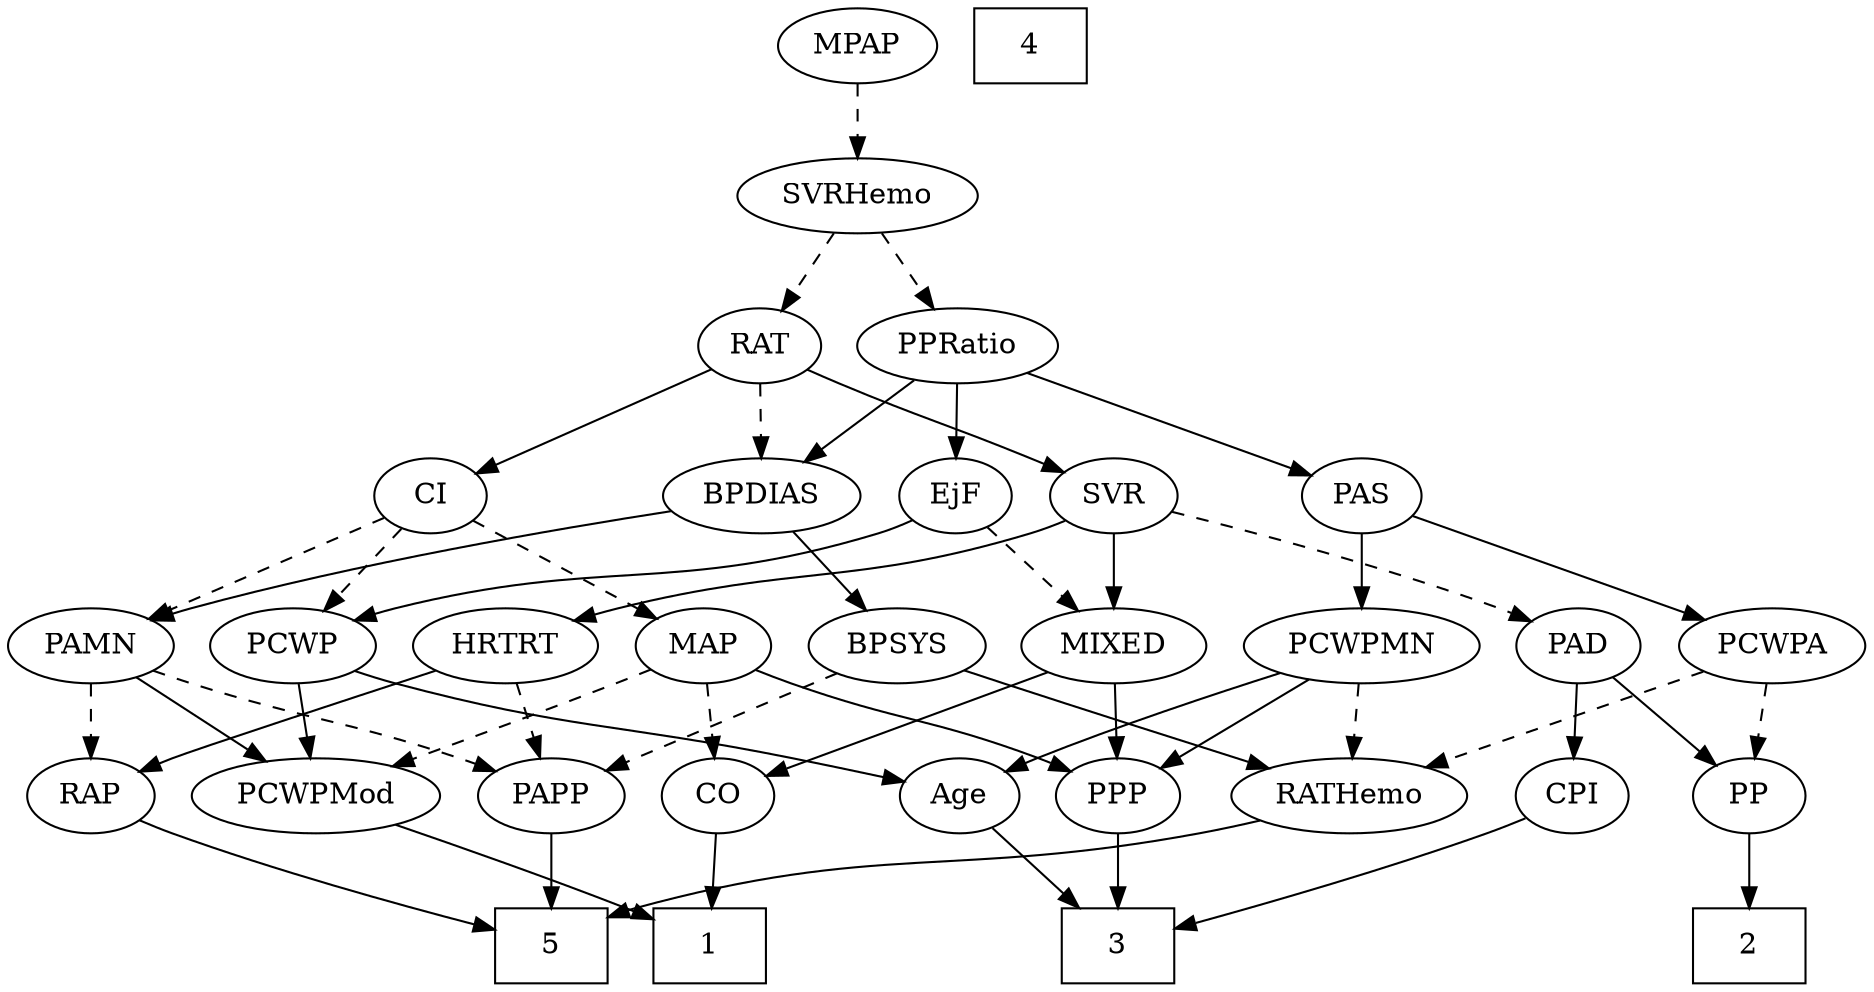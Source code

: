 strict digraph {
	graph [bb="0,0,823.14,468"];
	node [label="\N"];
	1	[height=0.5,
		pos="164.55,18",
		shape=box,
		width=0.75];
	2	[height=0.5,
		pos="710.55,18",
		shape=box,
		width=0.75];
	3	[height=0.5,
		pos="519.55,18",
		shape=box,
		width=0.75];
	4	[height=0.5,
		pos="333.55,450",
		shape=box,
		width=0.75];
	5	[height=0.5,
		pos="370.55,18",
		shape=box,
		width=0.75];
	RAP	[height=0.5,
		pos="292.55,90",
		width=0.77632];
	RAP -> 5	[pos="e,351.48,36.113 308.33,74.834 318.56,65.659 332.13,53.479 343.99,42.837",
		style=solid];
	PAS	[height=0.5,
		pos="596.55,234",
		width=0.75];
	PCWPA	[height=0.5,
		pos="706.55,162",
		width=1.1555];
	PAS -> PCWPA	[pos="e,684.2,177.22 615.71,220.81 632.26,210.28 656.47,194.87 675.74,182.61",
		style=solid];
	PCWPMN	[height=0.5,
		pos="596.55,162",
		width=1.3902];
	PAS -> PCWPMN	[pos="e,596.55,180.1 596.55,215.7 596.55,207.98 596.55,198.71 596.55,190.11",
		style=solid];
	PAD	[height=0.5,
		pos="794.55,162",
		width=0.79437];
	CPI	[height=0.5,
		pos="790.55,90",
		width=0.75];
	PAD -> CPI	[pos="e,791.52,108.1 793.56,143.7 793.12,135.98 792.59,126.71 792.1,118.11",
		style=solid];
	PP	[height=0.5,
		pos="710.55,90",
		width=0.75];
	PAD -> PP	[pos="e,726.82,104.56 777.95,147.17 765.56,136.85 748.45,122.58 734.56,111.01",
		style=solid];
	PAMN	[height=0.5,
		pos="115.55,162",
		width=1.011];
	PAMN -> RAP	[pos="e,269.32,100.19 143.2,150.06 174.8,137.57 226.44,117.15 259.96,103.89",
		style=dashed];
	PCWPMod	[height=0.5,
		pos="115.55,90",
		width=1.4443];
	PAMN -> PCWPMod	[pos="e,115.55,108.1 115.55,143.7 115.55,135.98 115.55,126.71 115.55,118.11",
		style=solid];
	PAPP	[height=0.5,
		pos="370.55,90",
		width=0.88464];
	PAMN -> PAPP	[pos="e,346.1,101.99 142.93,149.9 148.69,147.78 154.78,145.69 160.55,144 234.23,122.37 256.21,130.8 329.55,108 331.84,107.29 334.19,106.49 \
336.54,105.65",
		style=dashed];
	PCWP	[height=0.5,
		pos="204.55,162",
		width=0.97491];
	PCWP -> PCWPMod	[pos="e,135.51,106.7 186.11,146.5 173.88,136.88 157.6,124.07 143.76,113.19",
		style=solid];
	Age	[height=0.5,
		pos="519.55,90",
		width=0.75];
	PCWP -> Age	[pos="e,499.01,101.94 230.76,149.81 236.54,147.64 242.69,145.56 248.55,144 350.65,116.8 382.5,138.88 483.55,108 485.48,107.41 487.44,106.73 \
489.4,105.99",
		style=solid];
	PCWPMod -> 1	[pos="e,152.33,36.447 127.16,72.411 132.91,64.2 139.98,54.099 146.42,44.9",
		style=solid];
	RATHemo	[height=0.5,
		pos="613.55,90",
		width=1.3721];
	PCWPA -> RATHemo	[pos="e,634.01,106.4 686.37,145.81 673.42,136.06 656.4,123.26 642.08,112.48",
		style=dashed];
	PCWPA -> PP	[pos="e,709.57,108.1 707.54,143.7 707.98,135.98 708.51,126.71 709,118.11",
		style=dashed];
	PCWPMN -> RATHemo	[pos="e,609.35,108.28 600.66,144.05 602.56,136.26 604.85,126.82 606.97,118.08",
		style=dashed];
	PPP	[height=0.5,
		pos="447.55,90",
		width=0.75];
	PCWPMN -> PPP	[pos="e,468.86,101.08 567.27,147.29 544.45,136.61 511.98,121.38 483.55,108 481.76,107.16 479.93,106.3 478.09,105.43",
		style=solid];
	PCWPMN -> Age	[pos="e,534.87,104.93 579.07,145.12 568.26,135.28 554.25,122.55 542.54,111.9",
		style=solid];
	CO	[height=0.5,
		pos="212.55,90",
		width=0.75];
	CO -> 1	[pos="e,176.4,36.292 201.66,73.116 195.9,64.716 188.68,54.196 182.15,44.671",
		style=solid];
	CI	[height=0.5,
		pos="119.55,234",
		width=0.75];
	CI -> PAMN	[pos="e,116.52,180.1 118.56,215.7 118.12,207.98 117.59,198.71 117.1,190.11",
		style=dashed];
	CI -> PCWP	[pos="e,186.74,177.66 135.94,219.5 148.12,209.47 164.96,195.6 178.92,184.11",
		style=dashed];
	MAP	[height=0.5,
		pos="30.547,162",
		width=0.84854];
	CI -> MAP	[pos="e,48.126,176.83 102.81,219.83 89.636,209.47 71.064,194.87 56.046,183.06",
		style=dashed];
	SVRHemo	[height=0.5,
		pos="253.55,378",
		width=1.3902];
	RAT	[height=0.5,
		pos="211.55,306",
		width=0.75827];
	SVRHemo -> RAT	[pos="e,221.33,323.31 243.38,360.05 238.35,351.68 232.19,341.4 226.63,332.13",
		style=dashed];
	PPRatio	[height=0.5,
		pos="296.55,306",
		width=1.1013];
	SVRHemo -> PPRatio	[pos="e,286.23,323.79 263.96,360.05 269.03,351.8 275.23,341.7 280.86,332.54",
		style=dashed];
	MIXED	[height=0.5,
		pos="297.55,162",
		width=1.1193];
	MIXED -> CO	[pos="e,228.94,104.5 279.1,145.81 266.73,135.62 250.3,122.09 236.86,111.02",
		style=solid];
	MIXED -> PPP	[pos="e,426.24,101.09 324.75,148.41 347.86,137.7 381.9,121.89 411.55,108 413.33,107.16 415.16,106.3 417.01,105.43",
		style=solid];
	BPSYS	[height=0.5,
		pos="490.55,162",
		width=1.0471];
	BPSYS -> RATHemo	[pos="e,588.09,105.49 513.97,147.67 532.43,137.16 558.43,122.37 579.24,110.53",
		style=solid];
	BPSYS -> PAPP	[pos="e,392.1,103.58 467.69,147.67 448.74,136.61 421.63,120.8 400.86,108.68",
		style=dashed];
	BPDIAS	[height=0.5,
		pos="210.55,234",
		width=1.1735];
	BPDIAS -> PAMN	[pos="e,135.02,177.35 190.4,218.15 176.74,208.09 158.5,194.65 143.45,183.56",
		style=solid];
	BPDIAS -> BPSYS	[pos="e,462.56,174.15 241.92,221.85 248.36,219.75 255.14,217.69 261.55,216 341.7,194.85 364.75,202.44 444.55,180 447.31,179.22 450.15,\
178.35 452.99,177.43",
		style=solid];
	HRTRT	[height=0.5,
		pos="395.55,162",
		width=1.1013];
	HRTRT -> RAP	[pos="e,311.1,103.61 374.21,146.5 358.35,135.72 336.6,120.94 319.54,109.34",
		style=solid];
	HRTRT -> PAPP	[pos="e,376.54,107.79 389.5,144.05 386.64,136.06 383.17,126.33 379.98,117.4",
		style=dashed];
	RATHemo -> 5	[pos="e,397.83,26.761 576.43,78.084 569.49,76.054 562.3,73.957 555.55,72 504.36,57.167 445.14,40.243 407.77,29.592",
		style=solid];
	MAP -> PCWPMod	[pos="e,96.296,106.85 47.748,146.83 59.398,137.24 75.036,124.36 88.357,113.39",
		style=dashed];
	MAP -> CO	[pos="e,191.4,101.47 54.543,150.46 59.788,148.25 65.331,145.99 70.547,144 117.03,126.26 130.42,126.65 176.55,108 178.37,107.26 180.24,\
106.48 182.11,105.67",
		style=dashed];
	MAP -> PPP	[pos="e,427.07,102.12 53.407,149.91 58.911,147.63 64.85,145.48 70.547,144 218.07,105.78 264.8,149.12 411.55,108 413.49,107.45 415.47,106.81 \
417.43,106.1",
		style=solid];
	MPAP	[height=0.5,
		pos="253.55,450",
		width=0.97491];
	MPAP -> SVRHemo	[pos="e,253.55,396.1 253.55,431.7 253.55,423.98 253.55,414.71 253.55,406.11",
		style=dashed];
	CPI -> 3	[pos="e,546.78,24.081 767.92,79.565 761.12,76.917 753.59,74.171 746.55,72 680.71,51.704 602.05,34.964 556.74,26.025",
		style=solid];
	PP -> 2	[pos="e,710.55,36.104 710.55,71.697 710.55,63.983 710.55,54.712 710.55,46.112",
		style=solid];
	PPP -> 3	[pos="e,501.95,36.113 462.12,74.834 471.47,65.746 483.85,53.71 494.72,43.141",
		style=solid];
	PAPP -> 5	[pos="e,370.55,36.104 370.55,71.697 370.55,63.983 370.55,54.712 370.55,46.112",
		style=solid];
	SVR	[height=0.5,
		pos="383.55,234",
		width=0.77632];
	SVR -> PAD	[pos="e,773.04,174.15 410.89,230.16 485.61,222.25 692.03,199.25 757.55,180 759.48,179.43 761.44,178.78 763.4,178.07",
		style=dashed];
	SVR -> MIXED	[pos="e,316.17,178.16 366.97,219.5 354.81,209.61 338.05,195.96 324.04,184.56",
		style=solid];
	SVR -> HRTRT	[pos="e,392.59,180.28 386.45,216.05 387.77,208.35 389.37,199.03 390.86,190.36",
		style=solid];
	RAT -> CI	[pos="e,136.77,248.11 194.24,291.83 180.36,281.27 160.68,266.3 145.01,254.37",
		style=solid];
	RAT -> BPDIAS	[pos="e,210.79,252.1 211.3,287.7 211.19,279.98 211.06,270.71 210.93,262.11",
		style=dashed];
	RAT -> SVR	[pos="e,359.76,243.7 233.14,294.51 237.86,292.3 242.85,290.02 247.55,288 282.17,273.1 322.47,257.62 350.16,247.27",
		style=solid];
	PPRatio -> PAS	[pos="e,571.21,240.91 330.96,296.97 388.46,283.55 503.44,256.73 561.41,243.2",
		style=solid];
	PPRatio -> BPDIAS	[pos="e,229.17,250.16 277.89,289.81 265.94,280.09 250.26,267.32 237.03,256.56",
		style=solid];
	EjF	[height=0.5,
		pos="297.55,234",
		width=0.75];
	PPRatio -> EjF	[pos="e,297.3,252.1 296.79,287.7 296.9,279.98 297.04,270.71 297.16,262.11",
		style=solid];
	Age -> 3	[pos="e,519.55,36.104 519.55,71.697 519.55,63.983 519.55,54.712 519.55,46.112",
		style=solid];
	EjF -> PCWP	[pos="e,223.56,177.31 280.05,219.83 266.47,209.61 247.38,195.24 231.8,183.51",
		style=solid];
	EjF -> MIXED	[pos="e,297.55,180.1 297.55,215.7 297.55,207.98 297.55,198.71 297.55,190.11",
		style=dashed];
}
